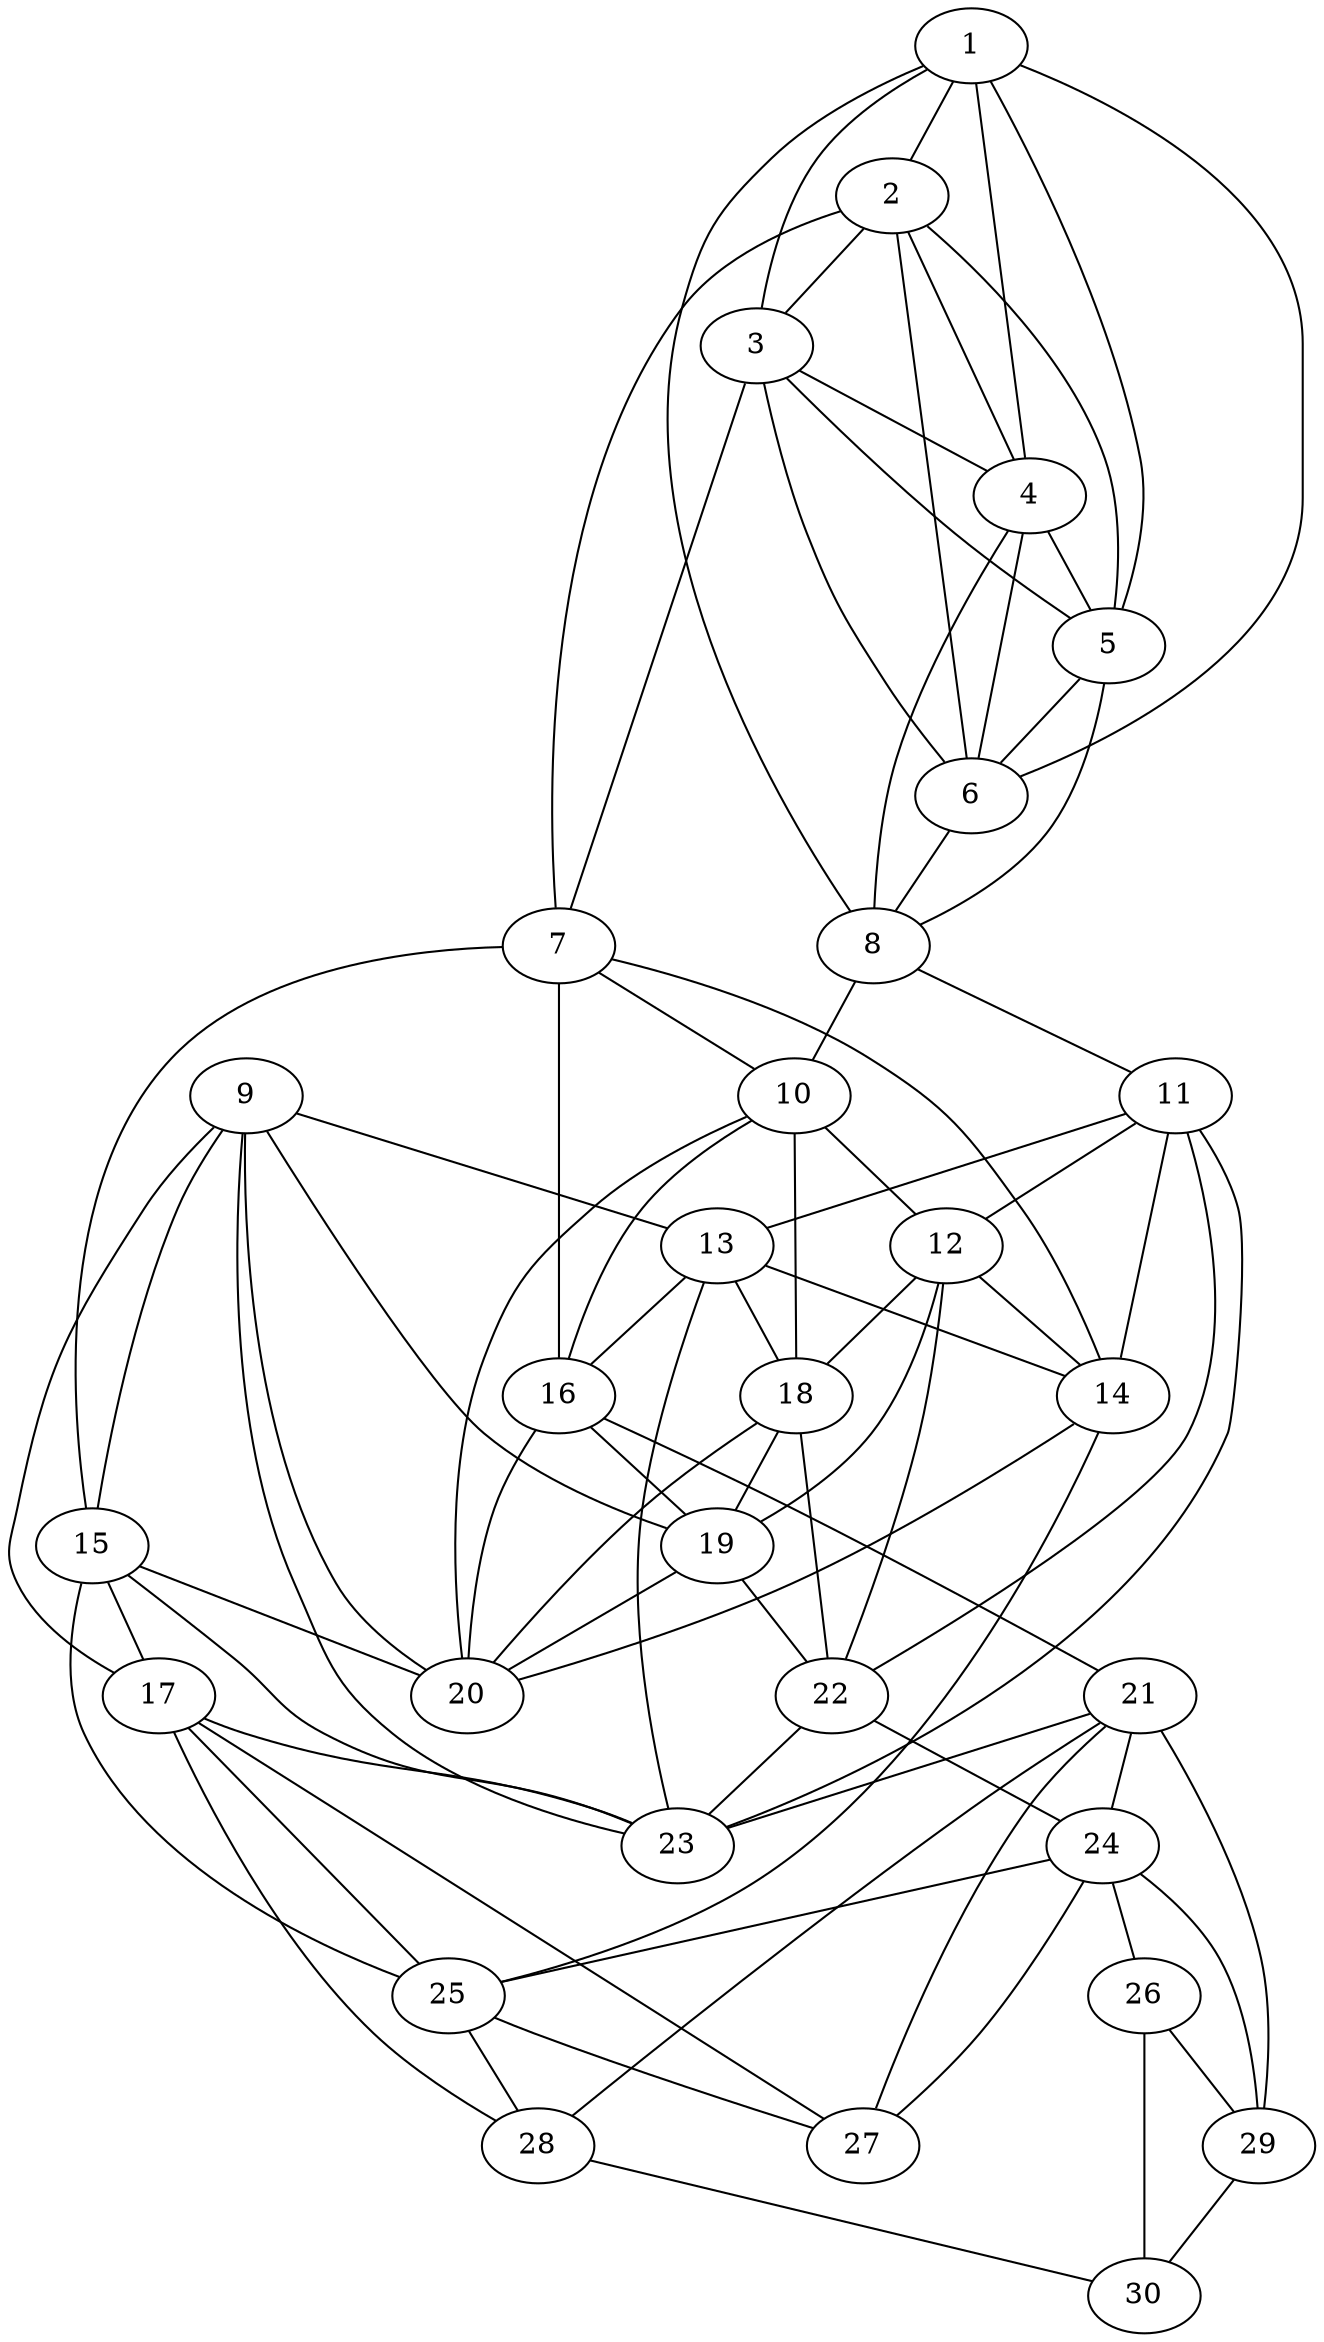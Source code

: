 graph g_m_85{
1--2
1--3
1--4
1--5
1--6
2--3
2--4
2--5
2--6
3--4
3--5
3--6
4--5
4--6
5--6
2--7
3--7
1--8
4--8
5--8
6--8
7--10
8--10
8--11
10--12
11--12
9--13
11--13
7--14
11--14
12--14
13--14
7--15
9--15
7--16
10--16
13--16
9--17
15--17
10--18
12--18
13--18
9--19
12--19
16--19
18--19
9--20
10--20
14--20
15--20
16--20
18--20
19--20
16--21
11--22
12--22
18--22
19--22
9--23
11--23
13--23
15--23
17--23
21--23
22--23
21--24
22--24
14--25
15--25
17--25
24--25
24--26
17--27
21--27
24--27
25--27
17--28
21--28
25--28
21--29
24--29
26--29
26--30
28--30
29--30
}
